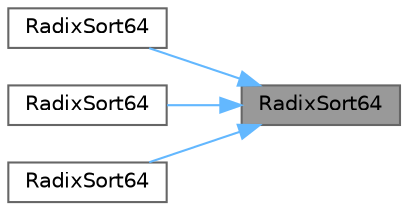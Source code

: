 digraph "RadixSort64"
{
 // INTERACTIVE_SVG=YES
 // LATEX_PDF_SIZE
  bgcolor="transparent";
  edge [fontname=Helvetica,fontsize=10,labelfontname=Helvetica,labelfontsize=10];
  node [fontname=Helvetica,fontsize=10,shape=box,height=0.2,width=0.4];
  rankdir="RL";
  Node1 [id="Node000001",label="RadixSort64",height=0.2,width=0.4,color="gray40", fillcolor="grey60", style="filled", fontcolor="black",tooltip="Very fast 64bit radix sort."];
  Node1 -> Node2 [id="edge1_Node000001_Node000002",dir="back",color="steelblue1",style="solid",tooltip=" "];
  Node2 [id="Node000002",label="RadixSort64",height=0.2,width=0.4,color="grey40", fillcolor="white", style="filled",URL="$d3/d9e/Sorting_8h.html#af0248710d23c6e666799a3903b56c6e1",tooltip=" "];
  Node1 -> Node3 [id="edge2_Node000001_Node000003",dir="back",color="steelblue1",style="solid",tooltip=" "];
  Node3 [id="Node000003",label="RadixSort64",height=0.2,width=0.4,color="grey40", fillcolor="white", style="filled",URL="$d3/d9e/Sorting_8h.html#a1f30bcc3baa93e7af16abf01e9007979",tooltip=" "];
  Node1 -> Node4 [id="edge3_Node000001_Node000004",dir="back",color="steelblue1",style="solid",tooltip=" "];
  Node4 [id="Node000004",label="RadixSort64",height=0.2,width=0.4,color="grey40", fillcolor="white", style="filled",URL="$d3/d9e/Sorting_8h.html#a96a8c5c635658051efd281e48e3c74d1",tooltip=" "];
}

